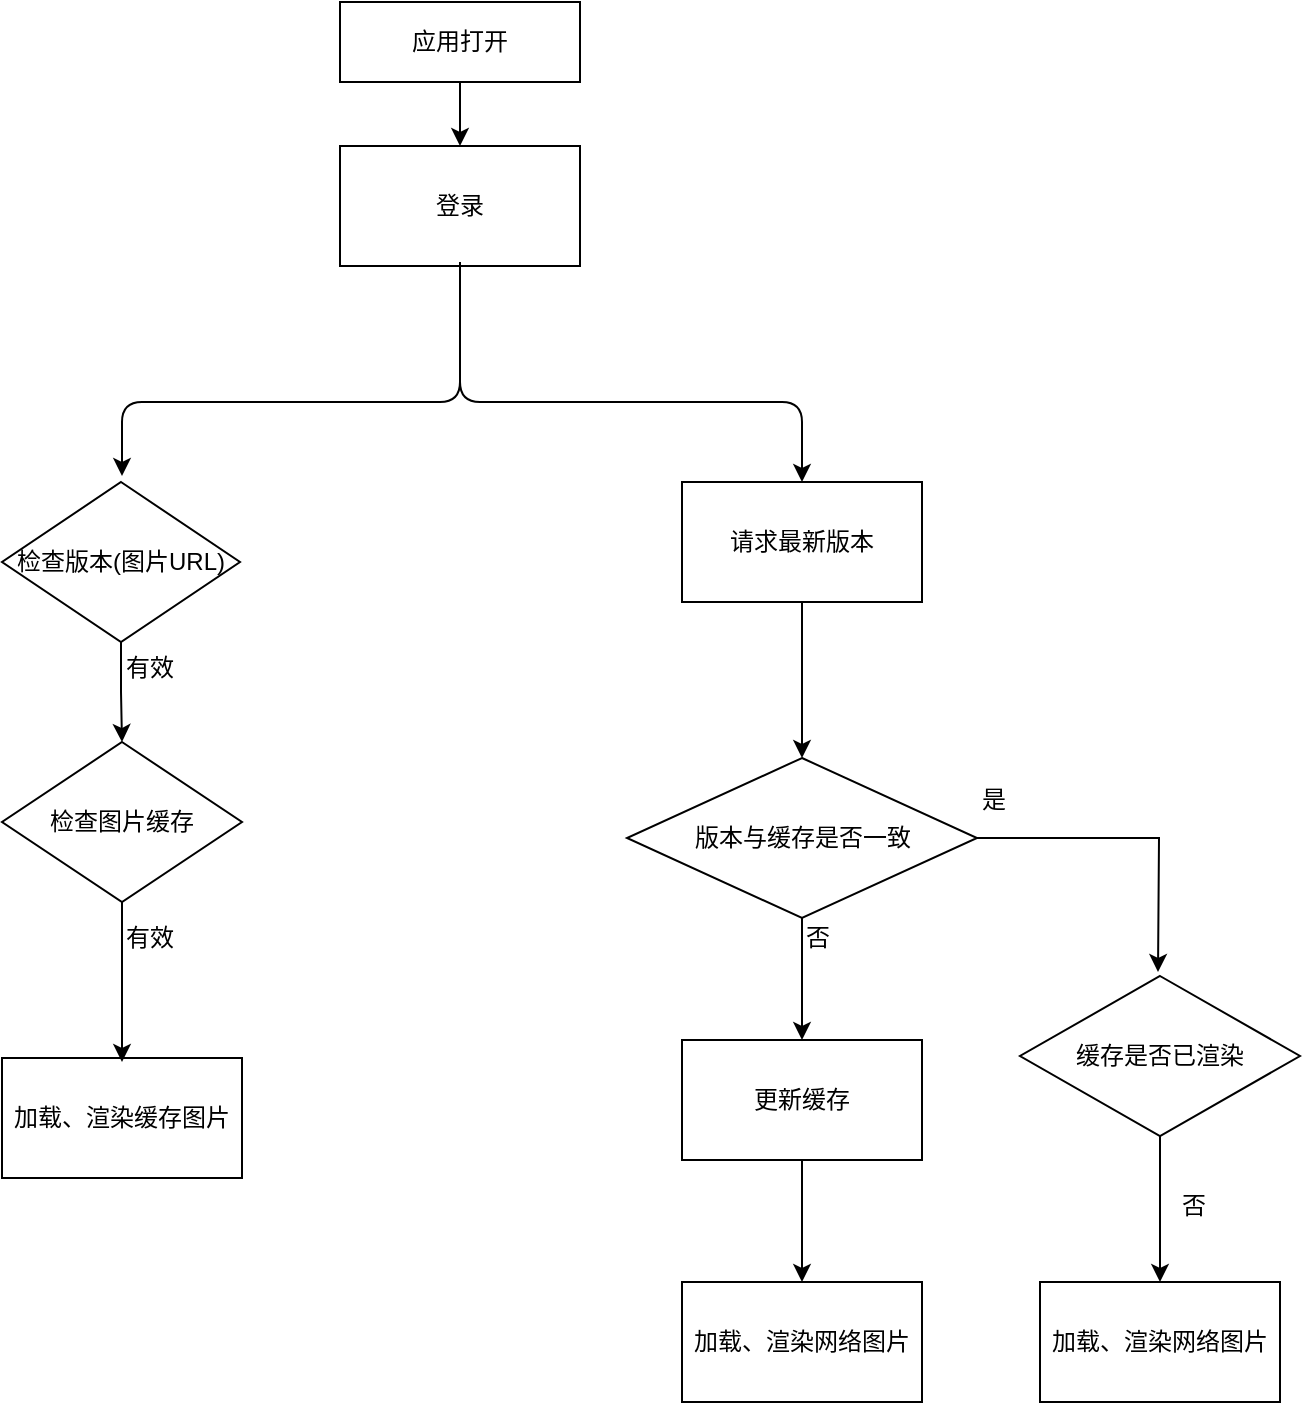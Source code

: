 <mxfile version="11.1.4" type="github"><diagram id="Av-IHMT5Xzm4aiiN9Ryq" name="Page-1"><mxGraphModel dx="1041" dy="724" grid="1" gridSize="10" guides="1" tooltips="1" connect="1" arrows="1" fold="1" page="1" pageScale="1" pageWidth="827" pageHeight="1169" math="0" shadow="0"><root><mxCell id="0"/><mxCell id="1" parent="0"/><mxCell id="g5jnLTH6uO6oZ4TodLK1-14" value="" style="edgeStyle=orthogonalEdgeStyle;rounded=0;orthogonalLoop=1;jettySize=auto;html=1;" edge="1" parent="1" source="tXEbZ64m0D1ujOn4RVzD-1" target="S2RPf6URKoLTKJ8hEPo3-7"><mxGeometry relative="1" as="geometry"/></mxCell><mxCell id="tXEbZ64m0D1ujOn4RVzD-1" value="应用打开" style="rounded=0;whiteSpace=wrap;html=1;" parent="1" vertex="1"><mxGeometry x="360" y="50" width="120" height="40" as="geometry"/></mxCell><mxCell id="S2RPf6URKoLTKJ8hEPo3-6" value="Text" style="text;html=1;resizable=0;points=[];autosize=1;align=left;verticalAlign=top;spacingTop=-4;" parent="1" vertex="1"><mxGeometry x="368" y="162" width="40" height="20" as="geometry"/></mxCell><mxCell id="S2RPf6URKoLTKJ8hEPo3-7" value="登录" style="rounded=0;whiteSpace=wrap;html=1;" parent="1" vertex="1"><mxGeometry x="360" y="122" width="120" height="60" as="geometry"/></mxCell><mxCell id="S2RPf6URKoLTKJ8hEPo3-10" value="" style="edgeStyle=segmentEdgeStyle;endArrow=classic;html=1;entryX=0.5;entryY=0;entryDx=0;entryDy=0;" parent="1" edge="1"><mxGeometry width="50" height="50" relative="1" as="geometry"><mxPoint x="420" y="182" as="sourcePoint"/><mxPoint x="251" y="287" as="targetPoint"/><Array as="points"><mxPoint x="420" y="182"/><mxPoint x="420" y="250"/><mxPoint x="251" y="250"/></Array></mxGeometry></mxCell><mxCell id="S2RPf6URKoLTKJ8hEPo3-12" value="" style="edgeStyle=segmentEdgeStyle;endArrow=classic;html=1;entryX=0.5;entryY=0;entryDx=0;entryDy=0;" parent="1" target="S2RPf6URKoLTKJ8hEPo3-13" edge="1"><mxGeometry width="50" height="50" relative="1" as="geometry"><mxPoint x="420" y="180" as="sourcePoint"/><mxPoint x="481" y="290" as="targetPoint"/><Array as="points"><mxPoint x="420" y="202"/><mxPoint x="420" y="250"/><mxPoint x="591" y="250"/></Array></mxGeometry></mxCell><mxCell id="g5jnLTH6uO6oZ4TodLK1-48" style="edgeStyle=orthogonalEdgeStyle;rounded=0;orthogonalLoop=1;jettySize=auto;html=1;entryX=0.5;entryY=0;entryDx=0;entryDy=0;" edge="1" parent="1" source="S2RPf6URKoLTKJ8hEPo3-13" target="g5jnLTH6uO6oZ4TodLK1-17"><mxGeometry relative="1" as="geometry"/></mxCell><mxCell id="S2RPf6URKoLTKJ8hEPo3-13" value="请求最新版本" style="rounded=0;whiteSpace=wrap;html=1;" parent="1" vertex="1"><mxGeometry x="531" y="290" width="120" height="60" as="geometry"/></mxCell><mxCell id="g5jnLTH6uO6oZ4TodLK1-7" value="加载、渲染缓存图片" style="rounded=0;whiteSpace=wrap;html=1;" vertex="1" parent="1"><mxGeometry x="191" y="578" width="120" height="60" as="geometry"/></mxCell><mxCell id="g5jnLTH6uO6oZ4TodLK1-38" value="" style="edgeStyle=orthogonalEdgeStyle;rounded=0;orthogonalLoop=1;jettySize=auto;html=1;" edge="1" parent="1" source="g5jnLTH6uO6oZ4TodLK1-17"><mxGeometry relative="1" as="geometry"><mxPoint x="769" y="535" as="targetPoint"/></mxGeometry></mxCell><mxCell id="g5jnLTH6uO6oZ4TodLK1-52" style="edgeStyle=orthogonalEdgeStyle;rounded=0;orthogonalLoop=1;jettySize=auto;html=1;entryX=0.5;entryY=0;entryDx=0;entryDy=0;" edge="1" parent="1" source="g5jnLTH6uO6oZ4TodLK1-17" target="g5jnLTH6uO6oZ4TodLK1-49"><mxGeometry relative="1" as="geometry"/></mxCell><mxCell id="g5jnLTH6uO6oZ4TodLK1-17" value="版本与缓存是否一致" style="rhombus;whiteSpace=wrap;html=1;" vertex="1" parent="1"><mxGeometry x="503.5" y="428" width="175" height="80" as="geometry"/></mxCell><mxCell id="g5jnLTH6uO6oZ4TodLK1-20" value="加载、渲染网络图片" style="rounded=0;whiteSpace=wrap;html=1;" vertex="1" parent="1"><mxGeometry x="531" y="690" width="120" height="60" as="geometry"/></mxCell><mxCell id="g5jnLTH6uO6oZ4TodLK1-22" value="否" style="text;html=1;resizable=0;points=[];autosize=1;align=left;verticalAlign=top;spacingTop=-4;" vertex="1" parent="1"><mxGeometry x="591" y="508" width="30" height="20" as="geometry"/></mxCell><mxCell id="g5jnLTH6uO6oZ4TodLK1-28" value="" style="edgeStyle=orthogonalEdgeStyle;rounded=0;orthogonalLoop=1;jettySize=auto;html=1;" edge="1" parent="1" source="g5jnLTH6uO6oZ4TodLK1-25" target="g5jnLTH6uO6oZ4TodLK1-26"><mxGeometry relative="1" as="geometry"/></mxCell><mxCell id="g5jnLTH6uO6oZ4TodLK1-25" value="&lt;span style=&quot;white-space: normal&quot;&gt;检查版本(图片URL)&lt;/span&gt;" style="rhombus;whiteSpace=wrap;html=1;" vertex="1" parent="1"><mxGeometry x="191" y="290" width="119" height="80" as="geometry"/></mxCell><mxCell id="g5jnLTH6uO6oZ4TodLK1-31" value="" style="edgeStyle=orthogonalEdgeStyle;rounded=0;orthogonalLoop=1;jettySize=auto;html=1;" edge="1" parent="1" source="g5jnLTH6uO6oZ4TodLK1-26"><mxGeometry relative="1" as="geometry"><mxPoint x="251" y="580" as="targetPoint"/></mxGeometry></mxCell><mxCell id="g5jnLTH6uO6oZ4TodLK1-26" value="检查图片缓存" style="rhombus;whiteSpace=wrap;html=1;" vertex="1" parent="1"><mxGeometry x="191" y="420" width="120" height="80" as="geometry"/></mxCell><mxCell id="g5jnLTH6uO6oZ4TodLK1-29" value="有效" style="text;html=1;resizable=0;points=[];autosize=1;align=left;verticalAlign=top;spacingTop=-4;" vertex="1" parent="1"><mxGeometry x="250.5" y="373" width="40" height="20" as="geometry"/></mxCell><mxCell id="g5jnLTH6uO6oZ4TodLK1-32" value="有效" style="text;html=1;resizable=0;points=[];autosize=1;align=left;verticalAlign=top;spacingTop=-4;" vertex="1" parent="1"><mxGeometry x="251" y="508" width="40" height="20" as="geometry"/></mxCell><mxCell id="g5jnLTH6uO6oZ4TodLK1-39" value="是" style="text;html=1;resizable=0;points=[];autosize=1;align=left;verticalAlign=top;spacingTop=-4;" vertex="1" parent="1"><mxGeometry x="679" y="439" width="30" height="20" as="geometry"/></mxCell><mxCell id="g5jnLTH6uO6oZ4TodLK1-40" value="&lt;span style=&quot;white-space: normal&quot;&gt;加载、渲染网络图片&lt;/span&gt;" style="rounded=0;whiteSpace=wrap;html=1;" vertex="1" parent="1"><mxGeometry x="710" y="690" width="120" height="60" as="geometry"/></mxCell><mxCell id="g5jnLTH6uO6oZ4TodLK1-45" style="edgeStyle=orthogonalEdgeStyle;rounded=0;orthogonalLoop=1;jettySize=auto;html=1;exitX=0.5;exitY=1;exitDx=0;exitDy=0;entryX=0.5;entryY=0;entryDx=0;entryDy=0;" edge="1" parent="1" source="g5jnLTH6uO6oZ4TodLK1-44" target="g5jnLTH6uO6oZ4TodLK1-40"><mxGeometry relative="1" as="geometry"/></mxCell><mxCell id="g5jnLTH6uO6oZ4TodLK1-44" value="缓存是否已渲染" style="rhombus;whiteSpace=wrap;html=1;" vertex="1" parent="1"><mxGeometry x="700" y="537" width="140" height="80" as="geometry"/></mxCell><mxCell id="g5jnLTH6uO6oZ4TodLK1-46" value="否" style="text;html=1;resizable=0;points=[];autosize=1;align=left;verticalAlign=top;spacingTop=-4;" vertex="1" parent="1"><mxGeometry x="779" y="642" width="30" height="20" as="geometry"/></mxCell><mxCell id="g5jnLTH6uO6oZ4TodLK1-53" style="edgeStyle=orthogonalEdgeStyle;rounded=0;orthogonalLoop=1;jettySize=auto;html=1;entryX=0.5;entryY=0;entryDx=0;entryDy=0;" edge="1" parent="1" source="g5jnLTH6uO6oZ4TodLK1-49" target="g5jnLTH6uO6oZ4TodLK1-20"><mxGeometry relative="1" as="geometry"/></mxCell><mxCell id="g5jnLTH6uO6oZ4TodLK1-49" value="更新缓存" style="rounded=0;whiteSpace=wrap;html=1;" vertex="1" parent="1"><mxGeometry x="531" y="569" width="120" height="60" as="geometry"/></mxCell></root></mxGraphModel></diagram></mxfile>